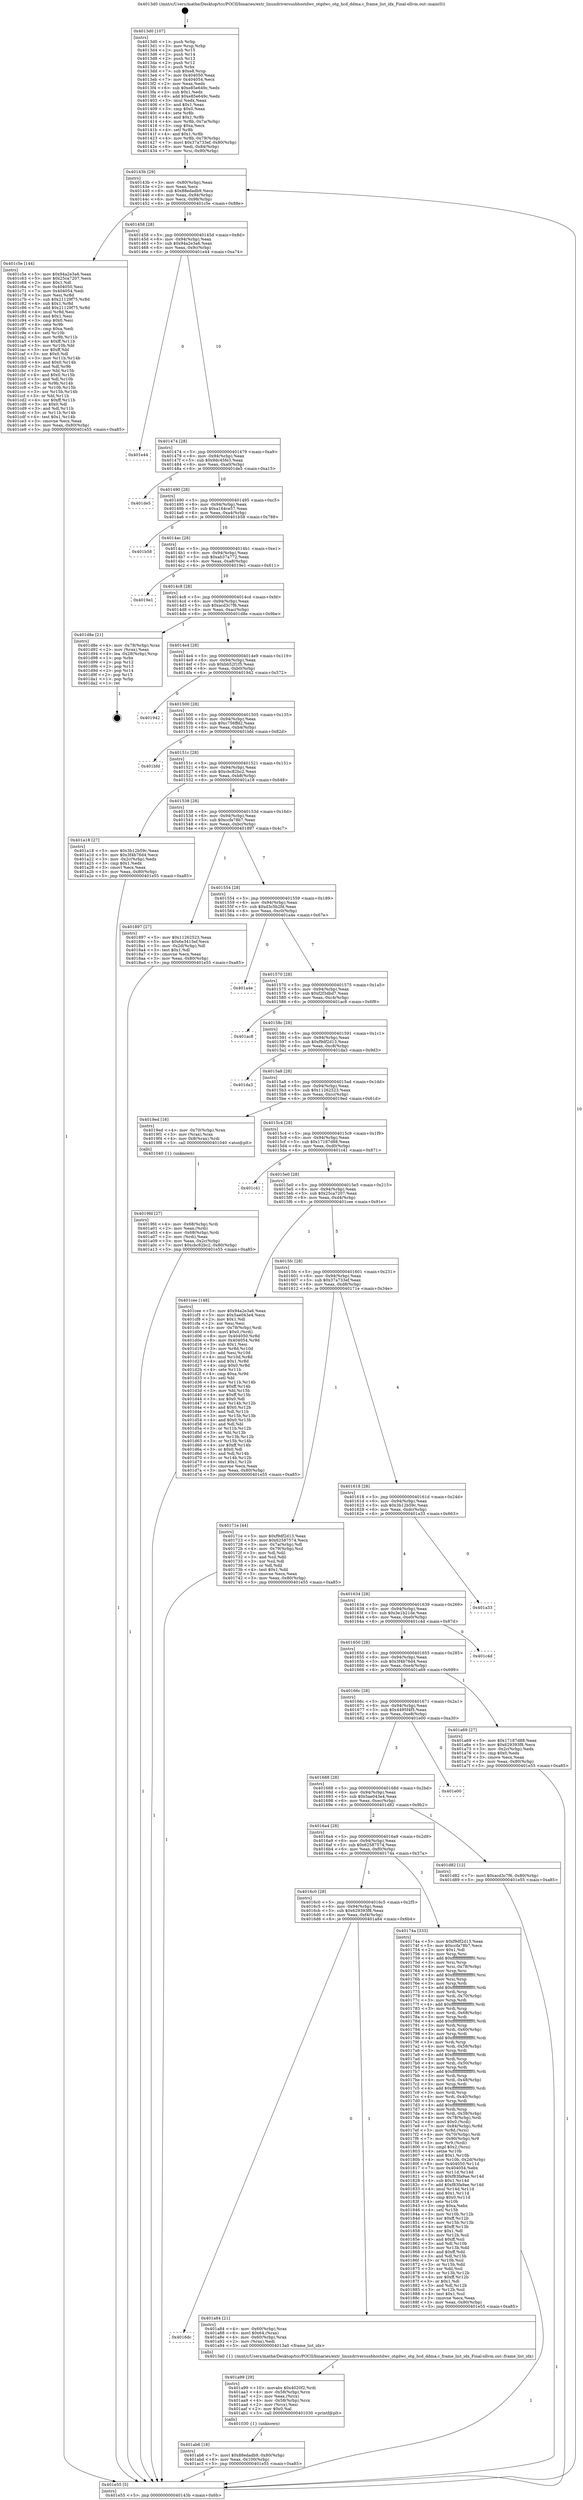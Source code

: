 digraph "0x4013d0" {
  label = "0x4013d0 (/mnt/c/Users/mathe/Desktop/tcc/POCII/binaries/extr_linuxdriversusbhostdwc_otgdwc_otg_hcd_ddma.c_frame_list_idx_Final-ollvm.out::main(0))"
  labelloc = "t"
  node[shape=record]

  Entry [label="",width=0.3,height=0.3,shape=circle,fillcolor=black,style=filled]
  "0x40143b" [label="{
     0x40143b [29]\l
     | [instrs]\l
     &nbsp;&nbsp;0x40143b \<+3\>: mov -0x80(%rbp),%eax\l
     &nbsp;&nbsp;0x40143e \<+2\>: mov %eax,%ecx\l
     &nbsp;&nbsp;0x401440 \<+6\>: sub $0x88edadb9,%ecx\l
     &nbsp;&nbsp;0x401446 \<+6\>: mov %eax,-0x94(%rbp)\l
     &nbsp;&nbsp;0x40144c \<+6\>: mov %ecx,-0x98(%rbp)\l
     &nbsp;&nbsp;0x401452 \<+6\>: je 0000000000401c5e \<main+0x88e\>\l
  }"]
  "0x401c5e" [label="{
     0x401c5e [144]\l
     | [instrs]\l
     &nbsp;&nbsp;0x401c5e \<+5\>: mov $0x94a2e3a6,%eax\l
     &nbsp;&nbsp;0x401c63 \<+5\>: mov $0x25ca7207,%ecx\l
     &nbsp;&nbsp;0x401c68 \<+2\>: mov $0x1,%dl\l
     &nbsp;&nbsp;0x401c6a \<+7\>: mov 0x404050,%esi\l
     &nbsp;&nbsp;0x401c71 \<+7\>: mov 0x404054,%edi\l
     &nbsp;&nbsp;0x401c78 \<+3\>: mov %esi,%r8d\l
     &nbsp;&nbsp;0x401c7b \<+7\>: sub $0x21129f75,%r8d\l
     &nbsp;&nbsp;0x401c82 \<+4\>: sub $0x1,%r8d\l
     &nbsp;&nbsp;0x401c86 \<+7\>: add $0x21129f75,%r8d\l
     &nbsp;&nbsp;0x401c8d \<+4\>: imul %r8d,%esi\l
     &nbsp;&nbsp;0x401c91 \<+3\>: and $0x1,%esi\l
     &nbsp;&nbsp;0x401c94 \<+3\>: cmp $0x0,%esi\l
     &nbsp;&nbsp;0x401c97 \<+4\>: sete %r9b\l
     &nbsp;&nbsp;0x401c9b \<+3\>: cmp $0xa,%edi\l
     &nbsp;&nbsp;0x401c9e \<+4\>: setl %r10b\l
     &nbsp;&nbsp;0x401ca2 \<+3\>: mov %r9b,%r11b\l
     &nbsp;&nbsp;0x401ca5 \<+4\>: xor $0xff,%r11b\l
     &nbsp;&nbsp;0x401ca9 \<+3\>: mov %r10b,%bl\l
     &nbsp;&nbsp;0x401cac \<+3\>: xor $0xff,%bl\l
     &nbsp;&nbsp;0x401caf \<+3\>: xor $0x0,%dl\l
     &nbsp;&nbsp;0x401cb2 \<+3\>: mov %r11b,%r14b\l
     &nbsp;&nbsp;0x401cb5 \<+4\>: and $0x0,%r14b\l
     &nbsp;&nbsp;0x401cb9 \<+3\>: and %dl,%r9b\l
     &nbsp;&nbsp;0x401cbc \<+3\>: mov %bl,%r15b\l
     &nbsp;&nbsp;0x401cbf \<+4\>: and $0x0,%r15b\l
     &nbsp;&nbsp;0x401cc3 \<+3\>: and %dl,%r10b\l
     &nbsp;&nbsp;0x401cc6 \<+3\>: or %r9b,%r14b\l
     &nbsp;&nbsp;0x401cc9 \<+3\>: or %r10b,%r15b\l
     &nbsp;&nbsp;0x401ccc \<+3\>: xor %r15b,%r14b\l
     &nbsp;&nbsp;0x401ccf \<+3\>: or %bl,%r11b\l
     &nbsp;&nbsp;0x401cd2 \<+4\>: xor $0xff,%r11b\l
     &nbsp;&nbsp;0x401cd6 \<+3\>: or $0x0,%dl\l
     &nbsp;&nbsp;0x401cd9 \<+3\>: and %dl,%r11b\l
     &nbsp;&nbsp;0x401cdc \<+3\>: or %r11b,%r14b\l
     &nbsp;&nbsp;0x401cdf \<+4\>: test $0x1,%r14b\l
     &nbsp;&nbsp;0x401ce3 \<+3\>: cmovne %ecx,%eax\l
     &nbsp;&nbsp;0x401ce6 \<+3\>: mov %eax,-0x80(%rbp)\l
     &nbsp;&nbsp;0x401ce9 \<+5\>: jmp 0000000000401e55 \<main+0xa85\>\l
  }"]
  "0x401458" [label="{
     0x401458 [28]\l
     | [instrs]\l
     &nbsp;&nbsp;0x401458 \<+5\>: jmp 000000000040145d \<main+0x8d\>\l
     &nbsp;&nbsp;0x40145d \<+6\>: mov -0x94(%rbp),%eax\l
     &nbsp;&nbsp;0x401463 \<+5\>: sub $0x94a2e3a6,%eax\l
     &nbsp;&nbsp;0x401468 \<+6\>: mov %eax,-0x9c(%rbp)\l
     &nbsp;&nbsp;0x40146e \<+6\>: je 0000000000401e44 \<main+0xa74\>\l
  }"]
  Exit [label="",width=0.3,height=0.3,shape=circle,fillcolor=black,style=filled,peripheries=2]
  "0x401e44" [label="{
     0x401e44\l
  }", style=dashed]
  "0x401474" [label="{
     0x401474 [28]\l
     | [instrs]\l
     &nbsp;&nbsp;0x401474 \<+5\>: jmp 0000000000401479 \<main+0xa9\>\l
     &nbsp;&nbsp;0x401479 \<+6\>: mov -0x94(%rbp),%eax\l
     &nbsp;&nbsp;0x40147f \<+5\>: sub $0x9dc45fe3,%eax\l
     &nbsp;&nbsp;0x401484 \<+6\>: mov %eax,-0xa0(%rbp)\l
     &nbsp;&nbsp;0x40148a \<+6\>: je 0000000000401de5 \<main+0xa15\>\l
  }"]
  "0x401ab6" [label="{
     0x401ab6 [18]\l
     | [instrs]\l
     &nbsp;&nbsp;0x401ab6 \<+7\>: movl $0x88edadb9,-0x80(%rbp)\l
     &nbsp;&nbsp;0x401abd \<+6\>: mov %eax,-0x100(%rbp)\l
     &nbsp;&nbsp;0x401ac3 \<+5\>: jmp 0000000000401e55 \<main+0xa85\>\l
  }"]
  "0x401de5" [label="{
     0x401de5\l
  }", style=dashed]
  "0x401490" [label="{
     0x401490 [28]\l
     | [instrs]\l
     &nbsp;&nbsp;0x401490 \<+5\>: jmp 0000000000401495 \<main+0xc5\>\l
     &nbsp;&nbsp;0x401495 \<+6\>: mov -0x94(%rbp),%eax\l
     &nbsp;&nbsp;0x40149b \<+5\>: sub $0xa164ce57,%eax\l
     &nbsp;&nbsp;0x4014a0 \<+6\>: mov %eax,-0xa4(%rbp)\l
     &nbsp;&nbsp;0x4014a6 \<+6\>: je 0000000000401b58 \<main+0x788\>\l
  }"]
  "0x401a99" [label="{
     0x401a99 [29]\l
     | [instrs]\l
     &nbsp;&nbsp;0x401a99 \<+10\>: movabs $0x4020f2,%rdi\l
     &nbsp;&nbsp;0x401aa3 \<+4\>: mov -0x58(%rbp),%rcx\l
     &nbsp;&nbsp;0x401aa7 \<+2\>: mov %eax,(%rcx)\l
     &nbsp;&nbsp;0x401aa9 \<+4\>: mov -0x58(%rbp),%rcx\l
     &nbsp;&nbsp;0x401aad \<+2\>: mov (%rcx),%esi\l
     &nbsp;&nbsp;0x401aaf \<+2\>: mov $0x0,%al\l
     &nbsp;&nbsp;0x401ab1 \<+5\>: call 0000000000401030 \<printf@plt\>\l
     | [calls]\l
     &nbsp;&nbsp;0x401030 \{1\} (unknown)\l
  }"]
  "0x401b58" [label="{
     0x401b58\l
  }", style=dashed]
  "0x4014ac" [label="{
     0x4014ac [28]\l
     | [instrs]\l
     &nbsp;&nbsp;0x4014ac \<+5\>: jmp 00000000004014b1 \<main+0xe1\>\l
     &nbsp;&nbsp;0x4014b1 \<+6\>: mov -0x94(%rbp),%eax\l
     &nbsp;&nbsp;0x4014b7 \<+5\>: sub $0xab37a772,%eax\l
     &nbsp;&nbsp;0x4014bc \<+6\>: mov %eax,-0xa8(%rbp)\l
     &nbsp;&nbsp;0x4014c2 \<+6\>: je 00000000004019e1 \<main+0x611\>\l
  }"]
  "0x4016dc" [label="{
     0x4016dc\l
  }", style=dashed]
  "0x4019e1" [label="{
     0x4019e1\l
  }", style=dashed]
  "0x4014c8" [label="{
     0x4014c8 [28]\l
     | [instrs]\l
     &nbsp;&nbsp;0x4014c8 \<+5\>: jmp 00000000004014cd \<main+0xfd\>\l
     &nbsp;&nbsp;0x4014cd \<+6\>: mov -0x94(%rbp),%eax\l
     &nbsp;&nbsp;0x4014d3 \<+5\>: sub $0xacd3c7f6,%eax\l
     &nbsp;&nbsp;0x4014d8 \<+6\>: mov %eax,-0xac(%rbp)\l
     &nbsp;&nbsp;0x4014de \<+6\>: je 0000000000401d8e \<main+0x9be\>\l
  }"]
  "0x401a84" [label="{
     0x401a84 [21]\l
     | [instrs]\l
     &nbsp;&nbsp;0x401a84 \<+4\>: mov -0x60(%rbp),%rax\l
     &nbsp;&nbsp;0x401a88 \<+6\>: movl $0x64,(%rax)\l
     &nbsp;&nbsp;0x401a8e \<+4\>: mov -0x60(%rbp),%rax\l
     &nbsp;&nbsp;0x401a92 \<+2\>: mov (%rax),%edi\l
     &nbsp;&nbsp;0x401a94 \<+5\>: call 00000000004013a0 \<frame_list_idx\>\l
     | [calls]\l
     &nbsp;&nbsp;0x4013a0 \{1\} (/mnt/c/Users/mathe/Desktop/tcc/POCII/binaries/extr_linuxdriversusbhostdwc_otgdwc_otg_hcd_ddma.c_frame_list_idx_Final-ollvm.out::frame_list_idx)\l
  }"]
  "0x401d8e" [label="{
     0x401d8e [21]\l
     | [instrs]\l
     &nbsp;&nbsp;0x401d8e \<+4\>: mov -0x78(%rbp),%rax\l
     &nbsp;&nbsp;0x401d92 \<+2\>: mov (%rax),%eax\l
     &nbsp;&nbsp;0x401d94 \<+4\>: lea -0x28(%rbp),%rsp\l
     &nbsp;&nbsp;0x401d98 \<+1\>: pop %rbx\l
     &nbsp;&nbsp;0x401d99 \<+2\>: pop %r12\l
     &nbsp;&nbsp;0x401d9b \<+2\>: pop %r13\l
     &nbsp;&nbsp;0x401d9d \<+2\>: pop %r14\l
     &nbsp;&nbsp;0x401d9f \<+2\>: pop %r15\l
     &nbsp;&nbsp;0x401da1 \<+1\>: pop %rbp\l
     &nbsp;&nbsp;0x401da2 \<+1\>: ret\l
  }"]
  "0x4014e4" [label="{
     0x4014e4 [28]\l
     | [instrs]\l
     &nbsp;&nbsp;0x4014e4 \<+5\>: jmp 00000000004014e9 \<main+0x119\>\l
     &nbsp;&nbsp;0x4014e9 \<+6\>: mov -0x94(%rbp),%eax\l
     &nbsp;&nbsp;0x4014ef \<+5\>: sub $0xbb52f1f5,%eax\l
     &nbsp;&nbsp;0x4014f4 \<+6\>: mov %eax,-0xb0(%rbp)\l
     &nbsp;&nbsp;0x4014fa \<+6\>: je 0000000000401942 \<main+0x572\>\l
  }"]
  "0x4019fd" [label="{
     0x4019fd [27]\l
     | [instrs]\l
     &nbsp;&nbsp;0x4019fd \<+4\>: mov -0x68(%rbp),%rdi\l
     &nbsp;&nbsp;0x401a01 \<+2\>: mov %eax,(%rdi)\l
     &nbsp;&nbsp;0x401a03 \<+4\>: mov -0x68(%rbp),%rdi\l
     &nbsp;&nbsp;0x401a07 \<+2\>: mov (%rdi),%eax\l
     &nbsp;&nbsp;0x401a09 \<+3\>: mov %eax,-0x2c(%rbp)\l
     &nbsp;&nbsp;0x401a0c \<+7\>: movl $0xcbc82bc2,-0x80(%rbp)\l
     &nbsp;&nbsp;0x401a13 \<+5\>: jmp 0000000000401e55 \<main+0xa85\>\l
  }"]
  "0x401942" [label="{
     0x401942\l
  }", style=dashed]
  "0x401500" [label="{
     0x401500 [28]\l
     | [instrs]\l
     &nbsp;&nbsp;0x401500 \<+5\>: jmp 0000000000401505 \<main+0x135\>\l
     &nbsp;&nbsp;0x401505 \<+6\>: mov -0x94(%rbp),%eax\l
     &nbsp;&nbsp;0x40150b \<+5\>: sub $0xc756ffd2,%eax\l
     &nbsp;&nbsp;0x401510 \<+6\>: mov %eax,-0xb4(%rbp)\l
     &nbsp;&nbsp;0x401516 \<+6\>: je 0000000000401bfd \<main+0x82d\>\l
  }"]
  "0x4016c0" [label="{
     0x4016c0 [28]\l
     | [instrs]\l
     &nbsp;&nbsp;0x4016c0 \<+5\>: jmp 00000000004016c5 \<main+0x2f5\>\l
     &nbsp;&nbsp;0x4016c5 \<+6\>: mov -0x94(%rbp),%eax\l
     &nbsp;&nbsp;0x4016cb \<+5\>: sub $0x629393f8,%eax\l
     &nbsp;&nbsp;0x4016d0 \<+6\>: mov %eax,-0xf4(%rbp)\l
     &nbsp;&nbsp;0x4016d6 \<+6\>: je 0000000000401a84 \<main+0x6b4\>\l
  }"]
  "0x401bfd" [label="{
     0x401bfd\l
  }", style=dashed]
  "0x40151c" [label="{
     0x40151c [28]\l
     | [instrs]\l
     &nbsp;&nbsp;0x40151c \<+5\>: jmp 0000000000401521 \<main+0x151\>\l
     &nbsp;&nbsp;0x401521 \<+6\>: mov -0x94(%rbp),%eax\l
     &nbsp;&nbsp;0x401527 \<+5\>: sub $0xcbc82bc2,%eax\l
     &nbsp;&nbsp;0x40152c \<+6\>: mov %eax,-0xb8(%rbp)\l
     &nbsp;&nbsp;0x401532 \<+6\>: je 0000000000401a18 \<main+0x648\>\l
  }"]
  "0x40174a" [label="{
     0x40174a [333]\l
     | [instrs]\l
     &nbsp;&nbsp;0x40174a \<+5\>: mov $0xf9df2d13,%eax\l
     &nbsp;&nbsp;0x40174f \<+5\>: mov $0xccfa78b7,%ecx\l
     &nbsp;&nbsp;0x401754 \<+2\>: mov $0x1,%dl\l
     &nbsp;&nbsp;0x401756 \<+3\>: mov %rsp,%rsi\l
     &nbsp;&nbsp;0x401759 \<+4\>: add $0xfffffffffffffff0,%rsi\l
     &nbsp;&nbsp;0x40175d \<+3\>: mov %rsi,%rsp\l
     &nbsp;&nbsp;0x401760 \<+4\>: mov %rsi,-0x78(%rbp)\l
     &nbsp;&nbsp;0x401764 \<+3\>: mov %rsp,%rsi\l
     &nbsp;&nbsp;0x401767 \<+4\>: add $0xfffffffffffffff0,%rsi\l
     &nbsp;&nbsp;0x40176b \<+3\>: mov %rsi,%rsp\l
     &nbsp;&nbsp;0x40176e \<+3\>: mov %rsp,%rdi\l
     &nbsp;&nbsp;0x401771 \<+4\>: add $0xfffffffffffffff0,%rdi\l
     &nbsp;&nbsp;0x401775 \<+3\>: mov %rdi,%rsp\l
     &nbsp;&nbsp;0x401778 \<+4\>: mov %rdi,-0x70(%rbp)\l
     &nbsp;&nbsp;0x40177c \<+3\>: mov %rsp,%rdi\l
     &nbsp;&nbsp;0x40177f \<+4\>: add $0xfffffffffffffff0,%rdi\l
     &nbsp;&nbsp;0x401783 \<+3\>: mov %rdi,%rsp\l
     &nbsp;&nbsp;0x401786 \<+4\>: mov %rdi,-0x68(%rbp)\l
     &nbsp;&nbsp;0x40178a \<+3\>: mov %rsp,%rdi\l
     &nbsp;&nbsp;0x40178d \<+4\>: add $0xfffffffffffffff0,%rdi\l
     &nbsp;&nbsp;0x401791 \<+3\>: mov %rdi,%rsp\l
     &nbsp;&nbsp;0x401794 \<+4\>: mov %rdi,-0x60(%rbp)\l
     &nbsp;&nbsp;0x401798 \<+3\>: mov %rsp,%rdi\l
     &nbsp;&nbsp;0x40179b \<+4\>: add $0xfffffffffffffff0,%rdi\l
     &nbsp;&nbsp;0x40179f \<+3\>: mov %rdi,%rsp\l
     &nbsp;&nbsp;0x4017a2 \<+4\>: mov %rdi,-0x58(%rbp)\l
     &nbsp;&nbsp;0x4017a6 \<+3\>: mov %rsp,%rdi\l
     &nbsp;&nbsp;0x4017a9 \<+4\>: add $0xfffffffffffffff0,%rdi\l
     &nbsp;&nbsp;0x4017ad \<+3\>: mov %rdi,%rsp\l
     &nbsp;&nbsp;0x4017b0 \<+4\>: mov %rdi,-0x50(%rbp)\l
     &nbsp;&nbsp;0x4017b4 \<+3\>: mov %rsp,%rdi\l
     &nbsp;&nbsp;0x4017b7 \<+4\>: add $0xfffffffffffffff0,%rdi\l
     &nbsp;&nbsp;0x4017bb \<+3\>: mov %rdi,%rsp\l
     &nbsp;&nbsp;0x4017be \<+4\>: mov %rdi,-0x48(%rbp)\l
     &nbsp;&nbsp;0x4017c2 \<+3\>: mov %rsp,%rdi\l
     &nbsp;&nbsp;0x4017c5 \<+4\>: add $0xfffffffffffffff0,%rdi\l
     &nbsp;&nbsp;0x4017c9 \<+3\>: mov %rdi,%rsp\l
     &nbsp;&nbsp;0x4017cc \<+4\>: mov %rdi,-0x40(%rbp)\l
     &nbsp;&nbsp;0x4017d0 \<+3\>: mov %rsp,%rdi\l
     &nbsp;&nbsp;0x4017d3 \<+4\>: add $0xfffffffffffffff0,%rdi\l
     &nbsp;&nbsp;0x4017d7 \<+3\>: mov %rdi,%rsp\l
     &nbsp;&nbsp;0x4017da \<+4\>: mov %rdi,-0x38(%rbp)\l
     &nbsp;&nbsp;0x4017de \<+4\>: mov -0x78(%rbp),%rdi\l
     &nbsp;&nbsp;0x4017e2 \<+6\>: movl $0x0,(%rdi)\l
     &nbsp;&nbsp;0x4017e8 \<+7\>: mov -0x84(%rbp),%r8d\l
     &nbsp;&nbsp;0x4017ef \<+3\>: mov %r8d,(%rsi)\l
     &nbsp;&nbsp;0x4017f2 \<+4\>: mov -0x70(%rbp),%rdi\l
     &nbsp;&nbsp;0x4017f6 \<+7\>: mov -0x90(%rbp),%r9\l
     &nbsp;&nbsp;0x4017fd \<+3\>: mov %r9,(%rdi)\l
     &nbsp;&nbsp;0x401800 \<+3\>: cmpl $0x2,(%rsi)\l
     &nbsp;&nbsp;0x401803 \<+4\>: setne %r10b\l
     &nbsp;&nbsp;0x401807 \<+4\>: and $0x1,%r10b\l
     &nbsp;&nbsp;0x40180b \<+4\>: mov %r10b,-0x2d(%rbp)\l
     &nbsp;&nbsp;0x40180f \<+8\>: mov 0x404050,%r11d\l
     &nbsp;&nbsp;0x401817 \<+7\>: mov 0x404054,%ebx\l
     &nbsp;&nbsp;0x40181e \<+3\>: mov %r11d,%r14d\l
     &nbsp;&nbsp;0x401821 \<+7\>: sub $0xf83fa9ae,%r14d\l
     &nbsp;&nbsp;0x401828 \<+4\>: sub $0x1,%r14d\l
     &nbsp;&nbsp;0x40182c \<+7\>: add $0xf83fa9ae,%r14d\l
     &nbsp;&nbsp;0x401833 \<+4\>: imul %r14d,%r11d\l
     &nbsp;&nbsp;0x401837 \<+4\>: and $0x1,%r11d\l
     &nbsp;&nbsp;0x40183b \<+4\>: cmp $0x0,%r11d\l
     &nbsp;&nbsp;0x40183f \<+4\>: sete %r10b\l
     &nbsp;&nbsp;0x401843 \<+3\>: cmp $0xa,%ebx\l
     &nbsp;&nbsp;0x401846 \<+4\>: setl %r15b\l
     &nbsp;&nbsp;0x40184a \<+3\>: mov %r10b,%r12b\l
     &nbsp;&nbsp;0x40184d \<+4\>: xor $0xff,%r12b\l
     &nbsp;&nbsp;0x401851 \<+3\>: mov %r15b,%r13b\l
     &nbsp;&nbsp;0x401854 \<+4\>: xor $0xff,%r13b\l
     &nbsp;&nbsp;0x401858 \<+3\>: xor $0x1,%dl\l
     &nbsp;&nbsp;0x40185b \<+3\>: mov %r12b,%sil\l
     &nbsp;&nbsp;0x40185e \<+4\>: and $0xff,%sil\l
     &nbsp;&nbsp;0x401862 \<+3\>: and %dl,%r10b\l
     &nbsp;&nbsp;0x401865 \<+3\>: mov %r13b,%dil\l
     &nbsp;&nbsp;0x401868 \<+4\>: and $0xff,%dil\l
     &nbsp;&nbsp;0x40186c \<+3\>: and %dl,%r15b\l
     &nbsp;&nbsp;0x40186f \<+3\>: or %r10b,%sil\l
     &nbsp;&nbsp;0x401872 \<+3\>: or %r15b,%dil\l
     &nbsp;&nbsp;0x401875 \<+3\>: xor %dil,%sil\l
     &nbsp;&nbsp;0x401878 \<+3\>: or %r13b,%r12b\l
     &nbsp;&nbsp;0x40187b \<+4\>: xor $0xff,%r12b\l
     &nbsp;&nbsp;0x40187f \<+3\>: or $0x1,%dl\l
     &nbsp;&nbsp;0x401882 \<+3\>: and %dl,%r12b\l
     &nbsp;&nbsp;0x401885 \<+3\>: or %r12b,%sil\l
     &nbsp;&nbsp;0x401888 \<+4\>: test $0x1,%sil\l
     &nbsp;&nbsp;0x40188c \<+3\>: cmovne %ecx,%eax\l
     &nbsp;&nbsp;0x40188f \<+3\>: mov %eax,-0x80(%rbp)\l
     &nbsp;&nbsp;0x401892 \<+5\>: jmp 0000000000401e55 \<main+0xa85\>\l
  }"]
  "0x401a18" [label="{
     0x401a18 [27]\l
     | [instrs]\l
     &nbsp;&nbsp;0x401a18 \<+5\>: mov $0x3b12b59c,%eax\l
     &nbsp;&nbsp;0x401a1d \<+5\>: mov $0x3f4b76d4,%ecx\l
     &nbsp;&nbsp;0x401a22 \<+3\>: mov -0x2c(%rbp),%edx\l
     &nbsp;&nbsp;0x401a25 \<+3\>: cmp $0x1,%edx\l
     &nbsp;&nbsp;0x401a28 \<+3\>: cmovl %ecx,%eax\l
     &nbsp;&nbsp;0x401a2b \<+3\>: mov %eax,-0x80(%rbp)\l
     &nbsp;&nbsp;0x401a2e \<+5\>: jmp 0000000000401e55 \<main+0xa85\>\l
  }"]
  "0x401538" [label="{
     0x401538 [28]\l
     | [instrs]\l
     &nbsp;&nbsp;0x401538 \<+5\>: jmp 000000000040153d \<main+0x16d\>\l
     &nbsp;&nbsp;0x40153d \<+6\>: mov -0x94(%rbp),%eax\l
     &nbsp;&nbsp;0x401543 \<+5\>: sub $0xccfa78b7,%eax\l
     &nbsp;&nbsp;0x401548 \<+6\>: mov %eax,-0xbc(%rbp)\l
     &nbsp;&nbsp;0x40154e \<+6\>: je 0000000000401897 \<main+0x4c7\>\l
  }"]
  "0x4016a4" [label="{
     0x4016a4 [28]\l
     | [instrs]\l
     &nbsp;&nbsp;0x4016a4 \<+5\>: jmp 00000000004016a9 \<main+0x2d9\>\l
     &nbsp;&nbsp;0x4016a9 \<+6\>: mov -0x94(%rbp),%eax\l
     &nbsp;&nbsp;0x4016af \<+5\>: sub $0x62587574,%eax\l
     &nbsp;&nbsp;0x4016b4 \<+6\>: mov %eax,-0xf0(%rbp)\l
     &nbsp;&nbsp;0x4016ba \<+6\>: je 000000000040174a \<main+0x37a\>\l
  }"]
  "0x401897" [label="{
     0x401897 [27]\l
     | [instrs]\l
     &nbsp;&nbsp;0x401897 \<+5\>: mov $0x11262523,%eax\l
     &nbsp;&nbsp;0x40189c \<+5\>: mov $0x6e3415ef,%ecx\l
     &nbsp;&nbsp;0x4018a1 \<+3\>: mov -0x2d(%rbp),%dl\l
     &nbsp;&nbsp;0x4018a4 \<+3\>: test $0x1,%dl\l
     &nbsp;&nbsp;0x4018a7 \<+3\>: cmovne %ecx,%eax\l
     &nbsp;&nbsp;0x4018aa \<+3\>: mov %eax,-0x80(%rbp)\l
     &nbsp;&nbsp;0x4018ad \<+5\>: jmp 0000000000401e55 \<main+0xa85\>\l
  }"]
  "0x401554" [label="{
     0x401554 [28]\l
     | [instrs]\l
     &nbsp;&nbsp;0x401554 \<+5\>: jmp 0000000000401559 \<main+0x189\>\l
     &nbsp;&nbsp;0x401559 \<+6\>: mov -0x94(%rbp),%eax\l
     &nbsp;&nbsp;0x40155f \<+5\>: sub $0xd3c5b2fd,%eax\l
     &nbsp;&nbsp;0x401564 \<+6\>: mov %eax,-0xc0(%rbp)\l
     &nbsp;&nbsp;0x40156a \<+6\>: je 0000000000401a4e \<main+0x67e\>\l
  }"]
  "0x401d82" [label="{
     0x401d82 [12]\l
     | [instrs]\l
     &nbsp;&nbsp;0x401d82 \<+7\>: movl $0xacd3c7f6,-0x80(%rbp)\l
     &nbsp;&nbsp;0x401d89 \<+5\>: jmp 0000000000401e55 \<main+0xa85\>\l
  }"]
  "0x401a4e" [label="{
     0x401a4e\l
  }", style=dashed]
  "0x401570" [label="{
     0x401570 [28]\l
     | [instrs]\l
     &nbsp;&nbsp;0x401570 \<+5\>: jmp 0000000000401575 \<main+0x1a5\>\l
     &nbsp;&nbsp;0x401575 \<+6\>: mov -0x94(%rbp),%eax\l
     &nbsp;&nbsp;0x40157b \<+5\>: sub $0xf2f3dbd7,%eax\l
     &nbsp;&nbsp;0x401580 \<+6\>: mov %eax,-0xc4(%rbp)\l
     &nbsp;&nbsp;0x401586 \<+6\>: je 0000000000401ac8 \<main+0x6f8\>\l
  }"]
  "0x401688" [label="{
     0x401688 [28]\l
     | [instrs]\l
     &nbsp;&nbsp;0x401688 \<+5\>: jmp 000000000040168d \<main+0x2bd\>\l
     &nbsp;&nbsp;0x40168d \<+6\>: mov -0x94(%rbp),%eax\l
     &nbsp;&nbsp;0x401693 \<+5\>: sub $0x5ae043e4,%eax\l
     &nbsp;&nbsp;0x401698 \<+6\>: mov %eax,-0xec(%rbp)\l
     &nbsp;&nbsp;0x40169e \<+6\>: je 0000000000401d82 \<main+0x9b2\>\l
  }"]
  "0x401ac8" [label="{
     0x401ac8\l
  }", style=dashed]
  "0x40158c" [label="{
     0x40158c [28]\l
     | [instrs]\l
     &nbsp;&nbsp;0x40158c \<+5\>: jmp 0000000000401591 \<main+0x1c1\>\l
     &nbsp;&nbsp;0x401591 \<+6\>: mov -0x94(%rbp),%eax\l
     &nbsp;&nbsp;0x401597 \<+5\>: sub $0xf9df2d13,%eax\l
     &nbsp;&nbsp;0x40159c \<+6\>: mov %eax,-0xc8(%rbp)\l
     &nbsp;&nbsp;0x4015a2 \<+6\>: je 0000000000401da3 \<main+0x9d3\>\l
  }"]
  "0x401e00" [label="{
     0x401e00\l
  }", style=dashed]
  "0x401da3" [label="{
     0x401da3\l
  }", style=dashed]
  "0x4015a8" [label="{
     0x4015a8 [28]\l
     | [instrs]\l
     &nbsp;&nbsp;0x4015a8 \<+5\>: jmp 00000000004015ad \<main+0x1dd\>\l
     &nbsp;&nbsp;0x4015ad \<+6\>: mov -0x94(%rbp),%eax\l
     &nbsp;&nbsp;0x4015b3 \<+5\>: sub $0x11262523,%eax\l
     &nbsp;&nbsp;0x4015b8 \<+6\>: mov %eax,-0xcc(%rbp)\l
     &nbsp;&nbsp;0x4015be \<+6\>: je 00000000004019ed \<main+0x61d\>\l
  }"]
  "0x40166c" [label="{
     0x40166c [28]\l
     | [instrs]\l
     &nbsp;&nbsp;0x40166c \<+5\>: jmp 0000000000401671 \<main+0x2a1\>\l
     &nbsp;&nbsp;0x401671 \<+6\>: mov -0x94(%rbp),%eax\l
     &nbsp;&nbsp;0x401677 \<+5\>: sub $0x4495f4f5,%eax\l
     &nbsp;&nbsp;0x40167c \<+6\>: mov %eax,-0xe8(%rbp)\l
     &nbsp;&nbsp;0x401682 \<+6\>: je 0000000000401e00 \<main+0xa30\>\l
  }"]
  "0x4019ed" [label="{
     0x4019ed [16]\l
     | [instrs]\l
     &nbsp;&nbsp;0x4019ed \<+4\>: mov -0x70(%rbp),%rax\l
     &nbsp;&nbsp;0x4019f1 \<+3\>: mov (%rax),%rax\l
     &nbsp;&nbsp;0x4019f4 \<+4\>: mov 0x8(%rax),%rdi\l
     &nbsp;&nbsp;0x4019f8 \<+5\>: call 0000000000401040 \<atoi@plt\>\l
     | [calls]\l
     &nbsp;&nbsp;0x401040 \{1\} (unknown)\l
  }"]
  "0x4015c4" [label="{
     0x4015c4 [28]\l
     | [instrs]\l
     &nbsp;&nbsp;0x4015c4 \<+5\>: jmp 00000000004015c9 \<main+0x1f9\>\l
     &nbsp;&nbsp;0x4015c9 \<+6\>: mov -0x94(%rbp),%eax\l
     &nbsp;&nbsp;0x4015cf \<+5\>: sub $0x17187d88,%eax\l
     &nbsp;&nbsp;0x4015d4 \<+6\>: mov %eax,-0xd0(%rbp)\l
     &nbsp;&nbsp;0x4015da \<+6\>: je 0000000000401c41 \<main+0x871\>\l
  }"]
  "0x401a69" [label="{
     0x401a69 [27]\l
     | [instrs]\l
     &nbsp;&nbsp;0x401a69 \<+5\>: mov $0x17187d88,%eax\l
     &nbsp;&nbsp;0x401a6e \<+5\>: mov $0x629393f8,%ecx\l
     &nbsp;&nbsp;0x401a73 \<+3\>: mov -0x2c(%rbp),%edx\l
     &nbsp;&nbsp;0x401a76 \<+3\>: cmp $0x0,%edx\l
     &nbsp;&nbsp;0x401a79 \<+3\>: cmove %ecx,%eax\l
     &nbsp;&nbsp;0x401a7c \<+3\>: mov %eax,-0x80(%rbp)\l
     &nbsp;&nbsp;0x401a7f \<+5\>: jmp 0000000000401e55 \<main+0xa85\>\l
  }"]
  "0x401c41" [label="{
     0x401c41\l
  }", style=dashed]
  "0x4015e0" [label="{
     0x4015e0 [28]\l
     | [instrs]\l
     &nbsp;&nbsp;0x4015e0 \<+5\>: jmp 00000000004015e5 \<main+0x215\>\l
     &nbsp;&nbsp;0x4015e5 \<+6\>: mov -0x94(%rbp),%eax\l
     &nbsp;&nbsp;0x4015eb \<+5\>: sub $0x25ca7207,%eax\l
     &nbsp;&nbsp;0x4015f0 \<+6\>: mov %eax,-0xd4(%rbp)\l
     &nbsp;&nbsp;0x4015f6 \<+6\>: je 0000000000401cee \<main+0x91e\>\l
  }"]
  "0x401650" [label="{
     0x401650 [28]\l
     | [instrs]\l
     &nbsp;&nbsp;0x401650 \<+5\>: jmp 0000000000401655 \<main+0x285\>\l
     &nbsp;&nbsp;0x401655 \<+6\>: mov -0x94(%rbp),%eax\l
     &nbsp;&nbsp;0x40165b \<+5\>: sub $0x3f4b76d4,%eax\l
     &nbsp;&nbsp;0x401660 \<+6\>: mov %eax,-0xe4(%rbp)\l
     &nbsp;&nbsp;0x401666 \<+6\>: je 0000000000401a69 \<main+0x699\>\l
  }"]
  "0x401cee" [label="{
     0x401cee [148]\l
     | [instrs]\l
     &nbsp;&nbsp;0x401cee \<+5\>: mov $0x94a2e3a6,%eax\l
     &nbsp;&nbsp;0x401cf3 \<+5\>: mov $0x5ae043e4,%ecx\l
     &nbsp;&nbsp;0x401cf8 \<+2\>: mov $0x1,%dl\l
     &nbsp;&nbsp;0x401cfa \<+2\>: xor %esi,%esi\l
     &nbsp;&nbsp;0x401cfc \<+4\>: mov -0x78(%rbp),%rdi\l
     &nbsp;&nbsp;0x401d00 \<+6\>: movl $0x0,(%rdi)\l
     &nbsp;&nbsp;0x401d06 \<+8\>: mov 0x404050,%r8d\l
     &nbsp;&nbsp;0x401d0e \<+8\>: mov 0x404054,%r9d\l
     &nbsp;&nbsp;0x401d16 \<+3\>: sub $0x1,%esi\l
     &nbsp;&nbsp;0x401d19 \<+3\>: mov %r8d,%r10d\l
     &nbsp;&nbsp;0x401d1c \<+3\>: add %esi,%r10d\l
     &nbsp;&nbsp;0x401d1f \<+4\>: imul %r10d,%r8d\l
     &nbsp;&nbsp;0x401d23 \<+4\>: and $0x1,%r8d\l
     &nbsp;&nbsp;0x401d27 \<+4\>: cmp $0x0,%r8d\l
     &nbsp;&nbsp;0x401d2b \<+4\>: sete %r11b\l
     &nbsp;&nbsp;0x401d2f \<+4\>: cmp $0xa,%r9d\l
     &nbsp;&nbsp;0x401d33 \<+3\>: setl %bl\l
     &nbsp;&nbsp;0x401d36 \<+3\>: mov %r11b,%r14b\l
     &nbsp;&nbsp;0x401d39 \<+4\>: xor $0xff,%r14b\l
     &nbsp;&nbsp;0x401d3d \<+3\>: mov %bl,%r15b\l
     &nbsp;&nbsp;0x401d40 \<+4\>: xor $0xff,%r15b\l
     &nbsp;&nbsp;0x401d44 \<+3\>: xor $0x0,%dl\l
     &nbsp;&nbsp;0x401d47 \<+3\>: mov %r14b,%r12b\l
     &nbsp;&nbsp;0x401d4a \<+4\>: and $0x0,%r12b\l
     &nbsp;&nbsp;0x401d4e \<+3\>: and %dl,%r11b\l
     &nbsp;&nbsp;0x401d51 \<+3\>: mov %r15b,%r13b\l
     &nbsp;&nbsp;0x401d54 \<+4\>: and $0x0,%r13b\l
     &nbsp;&nbsp;0x401d58 \<+2\>: and %dl,%bl\l
     &nbsp;&nbsp;0x401d5a \<+3\>: or %r11b,%r12b\l
     &nbsp;&nbsp;0x401d5d \<+3\>: or %bl,%r13b\l
     &nbsp;&nbsp;0x401d60 \<+3\>: xor %r13b,%r12b\l
     &nbsp;&nbsp;0x401d63 \<+3\>: or %r15b,%r14b\l
     &nbsp;&nbsp;0x401d66 \<+4\>: xor $0xff,%r14b\l
     &nbsp;&nbsp;0x401d6a \<+3\>: or $0x0,%dl\l
     &nbsp;&nbsp;0x401d6d \<+3\>: and %dl,%r14b\l
     &nbsp;&nbsp;0x401d70 \<+3\>: or %r14b,%r12b\l
     &nbsp;&nbsp;0x401d73 \<+4\>: test $0x1,%r12b\l
     &nbsp;&nbsp;0x401d77 \<+3\>: cmovne %ecx,%eax\l
     &nbsp;&nbsp;0x401d7a \<+3\>: mov %eax,-0x80(%rbp)\l
     &nbsp;&nbsp;0x401d7d \<+5\>: jmp 0000000000401e55 \<main+0xa85\>\l
  }"]
  "0x4015fc" [label="{
     0x4015fc [28]\l
     | [instrs]\l
     &nbsp;&nbsp;0x4015fc \<+5\>: jmp 0000000000401601 \<main+0x231\>\l
     &nbsp;&nbsp;0x401601 \<+6\>: mov -0x94(%rbp),%eax\l
     &nbsp;&nbsp;0x401607 \<+5\>: sub $0x37a733ef,%eax\l
     &nbsp;&nbsp;0x40160c \<+6\>: mov %eax,-0xd8(%rbp)\l
     &nbsp;&nbsp;0x401612 \<+6\>: je 000000000040171e \<main+0x34e\>\l
  }"]
  "0x401c4d" [label="{
     0x401c4d\l
  }", style=dashed]
  "0x40171e" [label="{
     0x40171e [44]\l
     | [instrs]\l
     &nbsp;&nbsp;0x40171e \<+5\>: mov $0xf9df2d13,%eax\l
     &nbsp;&nbsp;0x401723 \<+5\>: mov $0x62587574,%ecx\l
     &nbsp;&nbsp;0x401728 \<+3\>: mov -0x7a(%rbp),%dl\l
     &nbsp;&nbsp;0x40172b \<+4\>: mov -0x79(%rbp),%sil\l
     &nbsp;&nbsp;0x40172f \<+3\>: mov %dl,%dil\l
     &nbsp;&nbsp;0x401732 \<+3\>: and %sil,%dil\l
     &nbsp;&nbsp;0x401735 \<+3\>: xor %sil,%dl\l
     &nbsp;&nbsp;0x401738 \<+3\>: or %dl,%dil\l
     &nbsp;&nbsp;0x40173b \<+4\>: test $0x1,%dil\l
     &nbsp;&nbsp;0x40173f \<+3\>: cmovne %ecx,%eax\l
     &nbsp;&nbsp;0x401742 \<+3\>: mov %eax,-0x80(%rbp)\l
     &nbsp;&nbsp;0x401745 \<+5\>: jmp 0000000000401e55 \<main+0xa85\>\l
  }"]
  "0x401618" [label="{
     0x401618 [28]\l
     | [instrs]\l
     &nbsp;&nbsp;0x401618 \<+5\>: jmp 000000000040161d \<main+0x24d\>\l
     &nbsp;&nbsp;0x40161d \<+6\>: mov -0x94(%rbp),%eax\l
     &nbsp;&nbsp;0x401623 \<+5\>: sub $0x3b12b59c,%eax\l
     &nbsp;&nbsp;0x401628 \<+6\>: mov %eax,-0xdc(%rbp)\l
     &nbsp;&nbsp;0x40162e \<+6\>: je 0000000000401a33 \<main+0x663\>\l
  }"]
  "0x401e55" [label="{
     0x401e55 [5]\l
     | [instrs]\l
     &nbsp;&nbsp;0x401e55 \<+5\>: jmp 000000000040143b \<main+0x6b\>\l
  }"]
  "0x4013d0" [label="{
     0x4013d0 [107]\l
     | [instrs]\l
     &nbsp;&nbsp;0x4013d0 \<+1\>: push %rbp\l
     &nbsp;&nbsp;0x4013d1 \<+3\>: mov %rsp,%rbp\l
     &nbsp;&nbsp;0x4013d4 \<+2\>: push %r15\l
     &nbsp;&nbsp;0x4013d6 \<+2\>: push %r14\l
     &nbsp;&nbsp;0x4013d8 \<+2\>: push %r13\l
     &nbsp;&nbsp;0x4013da \<+2\>: push %r12\l
     &nbsp;&nbsp;0x4013dc \<+1\>: push %rbx\l
     &nbsp;&nbsp;0x4013dd \<+7\>: sub $0xe8,%rsp\l
     &nbsp;&nbsp;0x4013e4 \<+7\>: mov 0x404050,%eax\l
     &nbsp;&nbsp;0x4013eb \<+7\>: mov 0x404054,%ecx\l
     &nbsp;&nbsp;0x4013f2 \<+2\>: mov %eax,%edx\l
     &nbsp;&nbsp;0x4013f4 \<+6\>: sub $0xe85e649c,%edx\l
     &nbsp;&nbsp;0x4013fa \<+3\>: sub $0x1,%edx\l
     &nbsp;&nbsp;0x4013fd \<+6\>: add $0xe85e649c,%edx\l
     &nbsp;&nbsp;0x401403 \<+3\>: imul %edx,%eax\l
     &nbsp;&nbsp;0x401406 \<+3\>: and $0x1,%eax\l
     &nbsp;&nbsp;0x401409 \<+3\>: cmp $0x0,%eax\l
     &nbsp;&nbsp;0x40140c \<+4\>: sete %r8b\l
     &nbsp;&nbsp;0x401410 \<+4\>: and $0x1,%r8b\l
     &nbsp;&nbsp;0x401414 \<+4\>: mov %r8b,-0x7a(%rbp)\l
     &nbsp;&nbsp;0x401418 \<+3\>: cmp $0xa,%ecx\l
     &nbsp;&nbsp;0x40141b \<+4\>: setl %r8b\l
     &nbsp;&nbsp;0x40141f \<+4\>: and $0x1,%r8b\l
     &nbsp;&nbsp;0x401423 \<+4\>: mov %r8b,-0x79(%rbp)\l
     &nbsp;&nbsp;0x401427 \<+7\>: movl $0x37a733ef,-0x80(%rbp)\l
     &nbsp;&nbsp;0x40142e \<+6\>: mov %edi,-0x84(%rbp)\l
     &nbsp;&nbsp;0x401434 \<+7\>: mov %rsi,-0x90(%rbp)\l
  }"]
  "0x401634" [label="{
     0x401634 [28]\l
     | [instrs]\l
     &nbsp;&nbsp;0x401634 \<+5\>: jmp 0000000000401639 \<main+0x269\>\l
     &nbsp;&nbsp;0x401639 \<+6\>: mov -0x94(%rbp),%eax\l
     &nbsp;&nbsp;0x40163f \<+5\>: sub $0x3e1b21de,%eax\l
     &nbsp;&nbsp;0x401644 \<+6\>: mov %eax,-0xe0(%rbp)\l
     &nbsp;&nbsp;0x40164a \<+6\>: je 0000000000401c4d \<main+0x87d\>\l
  }"]
  "0x401a33" [label="{
     0x401a33\l
  }", style=dashed]
  Entry -> "0x4013d0" [label=" 1"]
  "0x40143b" -> "0x401c5e" [label=" 1"]
  "0x40143b" -> "0x401458" [label=" 10"]
  "0x401d8e" -> Exit [label=" 1"]
  "0x401458" -> "0x401e44" [label=" 0"]
  "0x401458" -> "0x401474" [label=" 10"]
  "0x401d82" -> "0x401e55" [label=" 1"]
  "0x401474" -> "0x401de5" [label=" 0"]
  "0x401474" -> "0x401490" [label=" 10"]
  "0x401cee" -> "0x401e55" [label=" 1"]
  "0x401490" -> "0x401b58" [label=" 0"]
  "0x401490" -> "0x4014ac" [label=" 10"]
  "0x401c5e" -> "0x401e55" [label=" 1"]
  "0x4014ac" -> "0x4019e1" [label=" 0"]
  "0x4014ac" -> "0x4014c8" [label=" 10"]
  "0x401ab6" -> "0x401e55" [label=" 1"]
  "0x4014c8" -> "0x401d8e" [label=" 1"]
  "0x4014c8" -> "0x4014e4" [label=" 9"]
  "0x401a99" -> "0x401ab6" [label=" 1"]
  "0x4014e4" -> "0x401942" [label=" 0"]
  "0x4014e4" -> "0x401500" [label=" 9"]
  "0x4016c0" -> "0x4016dc" [label=" 0"]
  "0x401500" -> "0x401bfd" [label=" 0"]
  "0x401500" -> "0x40151c" [label=" 9"]
  "0x401a84" -> "0x401a99" [label=" 1"]
  "0x40151c" -> "0x401a18" [label=" 1"]
  "0x40151c" -> "0x401538" [label=" 8"]
  "0x401a69" -> "0x401e55" [label=" 1"]
  "0x401538" -> "0x401897" [label=" 1"]
  "0x401538" -> "0x401554" [label=" 7"]
  "0x4019fd" -> "0x401e55" [label=" 1"]
  "0x401554" -> "0x401a4e" [label=" 0"]
  "0x401554" -> "0x401570" [label=" 7"]
  "0x4019ed" -> "0x4019fd" [label=" 1"]
  "0x401570" -> "0x401ac8" [label=" 0"]
  "0x401570" -> "0x40158c" [label=" 7"]
  "0x40174a" -> "0x401e55" [label=" 1"]
  "0x40158c" -> "0x401da3" [label=" 0"]
  "0x40158c" -> "0x4015a8" [label=" 7"]
  "0x4016c0" -> "0x401a84" [label=" 1"]
  "0x4015a8" -> "0x4019ed" [label=" 1"]
  "0x4015a8" -> "0x4015c4" [label=" 6"]
  "0x4016a4" -> "0x40174a" [label=" 1"]
  "0x4015c4" -> "0x401c41" [label=" 0"]
  "0x4015c4" -> "0x4015e0" [label=" 6"]
  "0x401a18" -> "0x401e55" [label=" 1"]
  "0x4015e0" -> "0x401cee" [label=" 1"]
  "0x4015e0" -> "0x4015fc" [label=" 5"]
  "0x401688" -> "0x401d82" [label=" 1"]
  "0x4015fc" -> "0x40171e" [label=" 1"]
  "0x4015fc" -> "0x401618" [label=" 4"]
  "0x40171e" -> "0x401e55" [label=" 1"]
  "0x4013d0" -> "0x40143b" [label=" 1"]
  "0x401e55" -> "0x40143b" [label=" 10"]
  "0x401897" -> "0x401e55" [label=" 1"]
  "0x401618" -> "0x401a33" [label=" 0"]
  "0x401618" -> "0x401634" [label=" 4"]
  "0x40166c" -> "0x401688" [label=" 3"]
  "0x401634" -> "0x401c4d" [label=" 0"]
  "0x401634" -> "0x401650" [label=" 4"]
  "0x401688" -> "0x4016a4" [label=" 2"]
  "0x401650" -> "0x401a69" [label=" 1"]
  "0x401650" -> "0x40166c" [label=" 3"]
  "0x4016a4" -> "0x4016c0" [label=" 1"]
  "0x40166c" -> "0x401e00" [label=" 0"]
}
